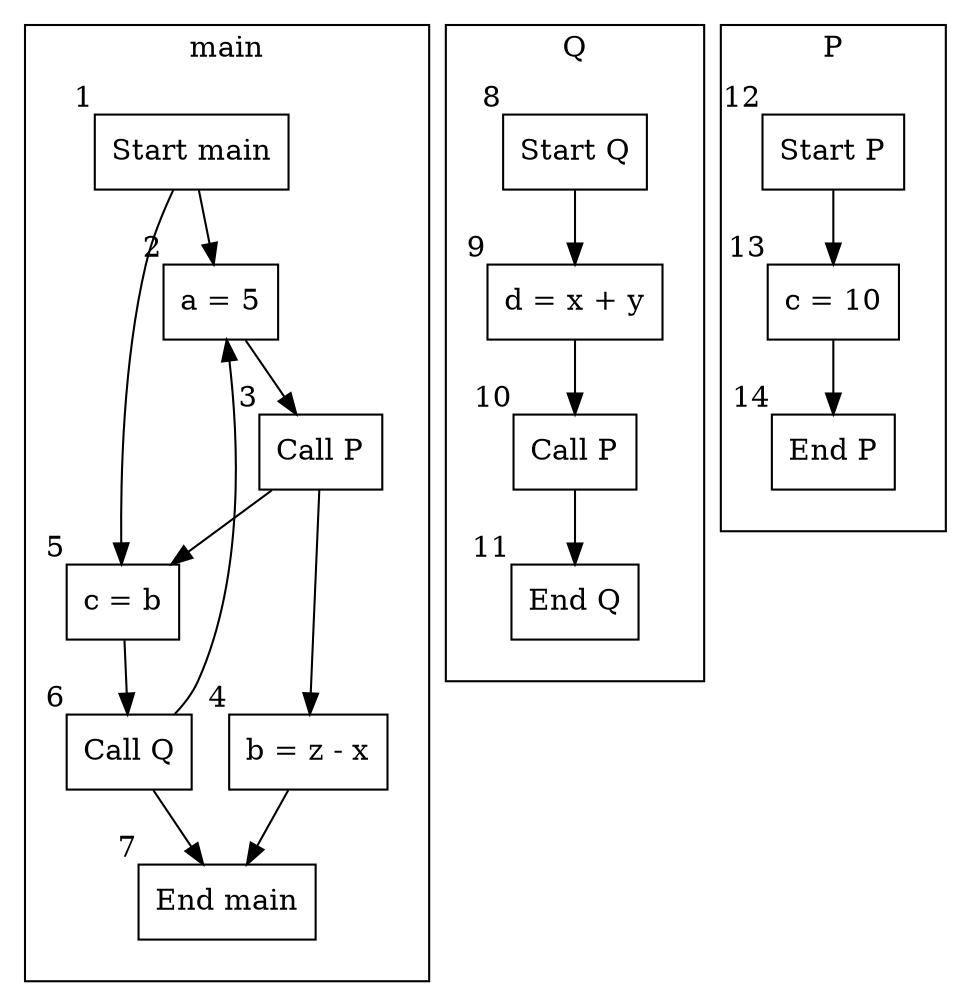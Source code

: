 digraph G {
	subgraph cluster_main {
		label = "main";
		margin = 20;
		node_1 [shape=box, xlabel="1", label="Start main"];
		node_2 [shape=box, xlabel="2", label="a = 5"];
		node_3 [shape=box, xlabel="3", label="Call P"];
		node_4 [shape=box, xlabel="4", label="b = z - x"];
		node_5 [shape=box, xlabel="5", label="c = b"];
		node_6 [shape=box, xlabel="6", label="Call Q"];
		node_7 [shape=box, xlabel="7", label="End main"];
		node_1 -> node_5;
		node_1 -> node_2;
		node_2 -> node_3;
		node_3 -> node_4;
		node_3 -> node_5;
		node_5 -> node_6;
		node_6 -> node_2;
		node_6 -> node_7;
		node_4 -> node_7;
	}

	subgraph cluster_Q {
		label = "Q";
		margin = 20;
		node_8 [shape=box, xlabel="8", label="Start Q"];
		node_9 [shape=box, xlabel="9", label="d = x + y"];
		node_10 [shape=box, xlabel="10", label="Call P"];
		node_11 [shape=box, xlabel="11", label="End Q"];
		node_8 -> node_9;
		node_9 -> node_10;
		node_10 -> node_11;
	}

	subgraph cluster_P {
		label = "P";
		margin = 20;
		node_12 [shape=box, xlabel="12", label="Start P"];
		node_13 [shape=box, xlabel="13", label="c = 10"];
		node_14 [shape=box, xlabel="14", label="End P"];
		node_12 -> node_13;
		node_13 -> node_14;
	}

}

